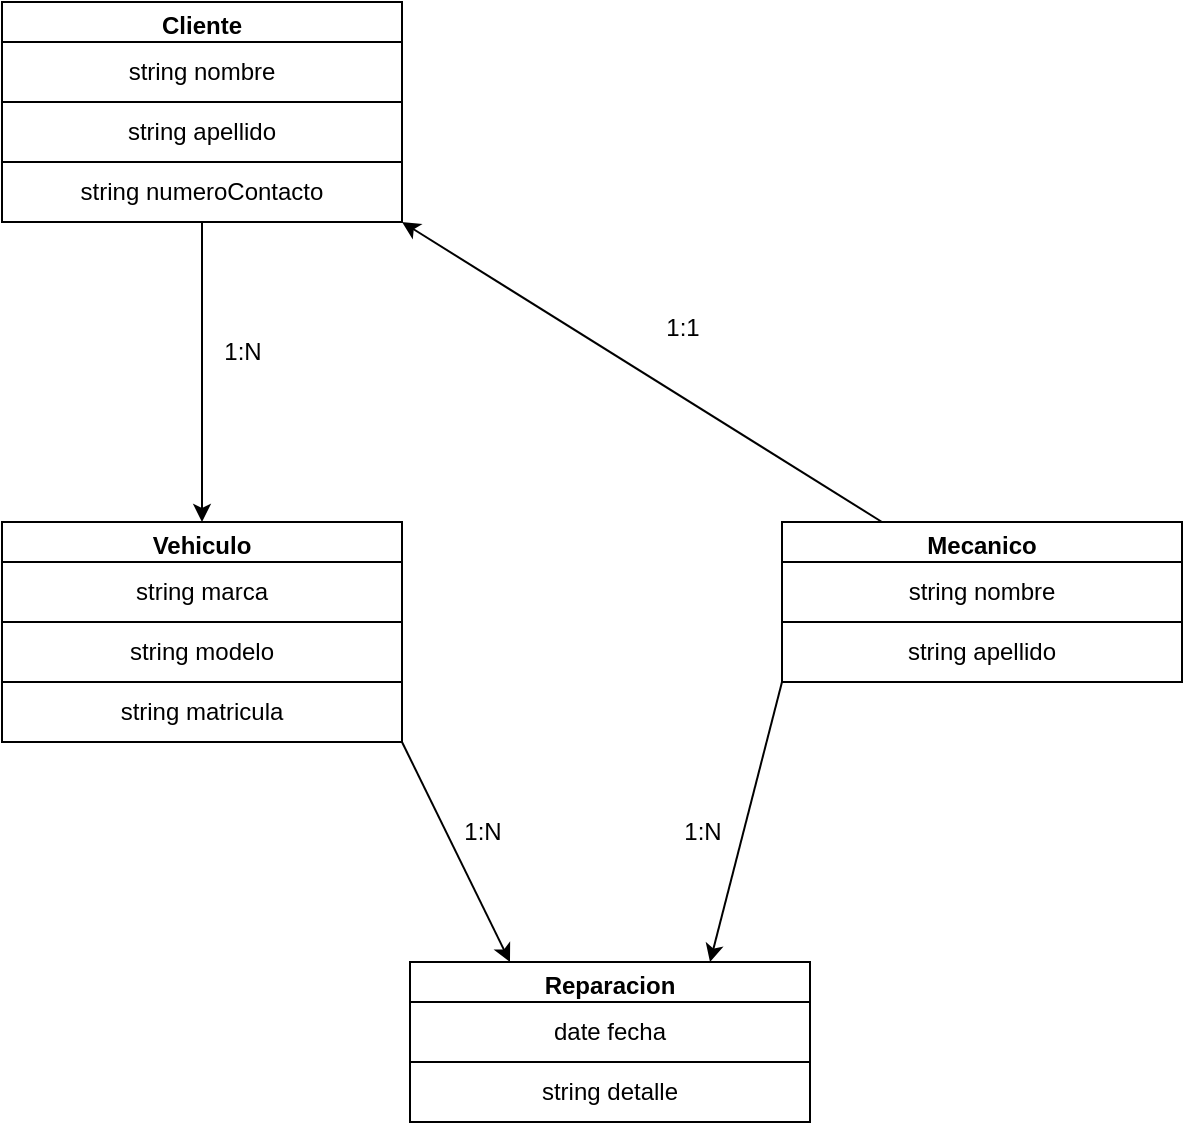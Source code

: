 <mxfile version="25.0.1">
  <diagram name="Página-1" id="VgTva2kcMsFS5TFj5gKX">
    <mxGraphModel dx="1434" dy="836" grid="1" gridSize="10" guides="1" tooltips="1" connect="1" arrows="1" fold="1" page="1" pageScale="1" pageWidth="827" pageHeight="1169" math="0" shadow="0">
      <root>
        <mxCell id="0" />
        <mxCell id="1" parent="0" />
        <mxCell id="Rl1Bu83Cg5yStU1Ld5Uz-1" value="Cliente" style="swimlane;whiteSpace=wrap;html=1;" vertex="1" parent="1">
          <mxGeometry x="110" y="30" width="200" height="110" as="geometry" />
        </mxCell>
        <mxCell id="Rl1Bu83Cg5yStU1Ld5Uz-2" value="string nombre" style="whiteSpace=wrap;html=1;" vertex="1" parent="Rl1Bu83Cg5yStU1Ld5Uz-1">
          <mxGeometry y="20" width="200" height="30" as="geometry" />
        </mxCell>
        <mxCell id="Rl1Bu83Cg5yStU1Ld5Uz-3" value="string apellido" style="whiteSpace=wrap;html=1;" vertex="1" parent="Rl1Bu83Cg5yStU1Ld5Uz-1">
          <mxGeometry y="50" width="200" height="30" as="geometry" />
        </mxCell>
        <mxCell id="Rl1Bu83Cg5yStU1Ld5Uz-4" value="string numeroContacto" style="whiteSpace=wrap;html=1;" vertex="1" parent="Rl1Bu83Cg5yStU1Ld5Uz-1">
          <mxGeometry y="80" width="200" height="30" as="geometry" />
        </mxCell>
        <mxCell id="Rl1Bu83Cg5yStU1Ld5Uz-6" value="Vehiculo" style="swimlane;whiteSpace=wrap;html=1;" vertex="1" parent="1">
          <mxGeometry x="110" y="290" width="200" height="110" as="geometry" />
        </mxCell>
        <mxCell id="Rl1Bu83Cg5yStU1Ld5Uz-7" value="string marca" style="whiteSpace=wrap;html=1;" vertex="1" parent="Rl1Bu83Cg5yStU1Ld5Uz-6">
          <mxGeometry y="20" width="200" height="30" as="geometry" />
        </mxCell>
        <mxCell id="Rl1Bu83Cg5yStU1Ld5Uz-8" value="string modelo" style="whiteSpace=wrap;html=1;" vertex="1" parent="Rl1Bu83Cg5yStU1Ld5Uz-6">
          <mxGeometry y="50" width="200" height="30" as="geometry" />
        </mxCell>
        <mxCell id="Rl1Bu83Cg5yStU1Ld5Uz-9" value="string matricula" style="whiteSpace=wrap;html=1;" vertex="1" parent="Rl1Bu83Cg5yStU1Ld5Uz-6">
          <mxGeometry y="80" width="200" height="30" as="geometry" />
        </mxCell>
        <mxCell id="Rl1Bu83Cg5yStU1Ld5Uz-10" value="Reparacion" style="swimlane;whiteSpace=wrap;html=1;" vertex="1" parent="1">
          <mxGeometry x="314" y="510" width="200" height="80" as="geometry" />
        </mxCell>
        <mxCell id="Rl1Bu83Cg5yStU1Ld5Uz-11" value="date fecha" style="whiteSpace=wrap;html=1;" vertex="1" parent="Rl1Bu83Cg5yStU1Ld5Uz-10">
          <mxGeometry y="20" width="200" height="30" as="geometry" />
        </mxCell>
        <mxCell id="Rl1Bu83Cg5yStU1Ld5Uz-12" value="string detalle" style="whiteSpace=wrap;html=1;" vertex="1" parent="Rl1Bu83Cg5yStU1Ld5Uz-10">
          <mxGeometry y="50" width="200" height="30" as="geometry" />
        </mxCell>
        <mxCell id="Rl1Bu83Cg5yStU1Ld5Uz-14" value="Mecanico" style="swimlane;whiteSpace=wrap;html=1;" vertex="1" parent="1">
          <mxGeometry x="500" y="290" width="200" height="80" as="geometry" />
        </mxCell>
        <mxCell id="Rl1Bu83Cg5yStU1Ld5Uz-15" value="string nombre" style="whiteSpace=wrap;html=1;" vertex="1" parent="Rl1Bu83Cg5yStU1Ld5Uz-14">
          <mxGeometry y="20" width="200" height="30" as="geometry" />
        </mxCell>
        <mxCell id="Rl1Bu83Cg5yStU1Ld5Uz-16" value="string apellido" style="whiteSpace=wrap;html=1;" vertex="1" parent="Rl1Bu83Cg5yStU1Ld5Uz-14">
          <mxGeometry y="50" width="200" height="30" as="geometry" />
        </mxCell>
        <mxCell id="Rl1Bu83Cg5yStU1Ld5Uz-18" value="" style="endArrow=classic;html=1;rounded=0;exitX=0.5;exitY=1;exitDx=0;exitDy=0;entryX=0.5;entryY=0;entryDx=0;entryDy=0;" edge="1" parent="1" source="Rl1Bu83Cg5yStU1Ld5Uz-4" target="Rl1Bu83Cg5yStU1Ld5Uz-6">
          <mxGeometry width="50" height="50" relative="1" as="geometry">
            <mxPoint x="390" y="350" as="sourcePoint" />
            <mxPoint x="440" y="300" as="targetPoint" />
          </mxGeometry>
        </mxCell>
        <mxCell id="Rl1Bu83Cg5yStU1Ld5Uz-19" value="" style="endArrow=classic;html=1;rounded=0;exitX=1;exitY=1;exitDx=0;exitDy=0;entryX=0.25;entryY=0;entryDx=0;entryDy=0;" edge="1" parent="1" source="Rl1Bu83Cg5yStU1Ld5Uz-9" target="Rl1Bu83Cg5yStU1Ld5Uz-10">
          <mxGeometry width="50" height="50" relative="1" as="geometry">
            <mxPoint x="390" y="350" as="sourcePoint" />
            <mxPoint x="440" y="300" as="targetPoint" />
          </mxGeometry>
        </mxCell>
        <mxCell id="Rl1Bu83Cg5yStU1Ld5Uz-20" value="" style="endArrow=classic;html=1;rounded=0;exitX=0;exitY=1;exitDx=0;exitDy=0;entryX=0.75;entryY=0;entryDx=0;entryDy=0;" edge="1" parent="1" source="Rl1Bu83Cg5yStU1Ld5Uz-16" target="Rl1Bu83Cg5yStU1Ld5Uz-10">
          <mxGeometry width="50" height="50" relative="1" as="geometry">
            <mxPoint x="390" y="350" as="sourcePoint" />
            <mxPoint x="440" y="300" as="targetPoint" />
          </mxGeometry>
        </mxCell>
        <mxCell id="Rl1Bu83Cg5yStU1Ld5Uz-21" value="1:N" style="text;html=1;align=center;verticalAlign=middle;resizable=0;points=[];autosize=1;strokeColor=none;fillColor=none;" vertex="1" parent="1">
          <mxGeometry x="210" y="190" width="40" height="30" as="geometry" />
        </mxCell>
        <mxCell id="Rl1Bu83Cg5yStU1Ld5Uz-22" value="1:N" style="text;html=1;align=center;verticalAlign=middle;resizable=0;points=[];autosize=1;strokeColor=none;fillColor=none;" vertex="1" parent="1">
          <mxGeometry x="330" y="430" width="40" height="30" as="geometry" />
        </mxCell>
        <mxCell id="Rl1Bu83Cg5yStU1Ld5Uz-23" value="1:N" style="text;html=1;align=center;verticalAlign=middle;resizable=0;points=[];autosize=1;strokeColor=none;fillColor=none;" vertex="1" parent="1">
          <mxGeometry x="440" y="430" width="40" height="30" as="geometry" />
        </mxCell>
        <mxCell id="Rl1Bu83Cg5yStU1Ld5Uz-24" value="" style="endArrow=classic;html=1;rounded=0;exitX=0.25;exitY=0;exitDx=0;exitDy=0;entryX=1;entryY=1;entryDx=0;entryDy=0;" edge="1" parent="1" source="Rl1Bu83Cg5yStU1Ld5Uz-14" target="Rl1Bu83Cg5yStU1Ld5Uz-1">
          <mxGeometry width="50" height="50" relative="1" as="geometry">
            <mxPoint x="220" y="150" as="sourcePoint" />
            <mxPoint x="220" y="300" as="targetPoint" />
          </mxGeometry>
        </mxCell>
        <mxCell id="Rl1Bu83Cg5yStU1Ld5Uz-25" value="1:1" style="text;html=1;align=center;verticalAlign=middle;resizable=0;points=[];autosize=1;strokeColor=none;fillColor=none;" vertex="1" parent="1">
          <mxGeometry x="430" y="178" width="40" height="30" as="geometry" />
        </mxCell>
      </root>
    </mxGraphModel>
  </diagram>
</mxfile>
